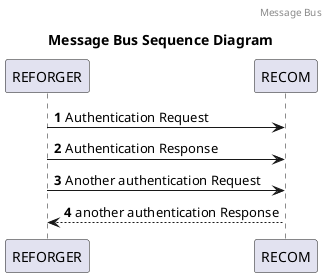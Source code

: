 @startuml
'https://plantuml.com/sequence-diagram

header Message Bus
title Message Bus Sequence Diagram

autonumber

REFORGER -> RECOM: Authentication Request
REFORGER -> RECOM: Authentication Response
REFORGER -> RECOM: Another authentication Request
REFORGER <-- RECOM: another authentication Response


@enduml
